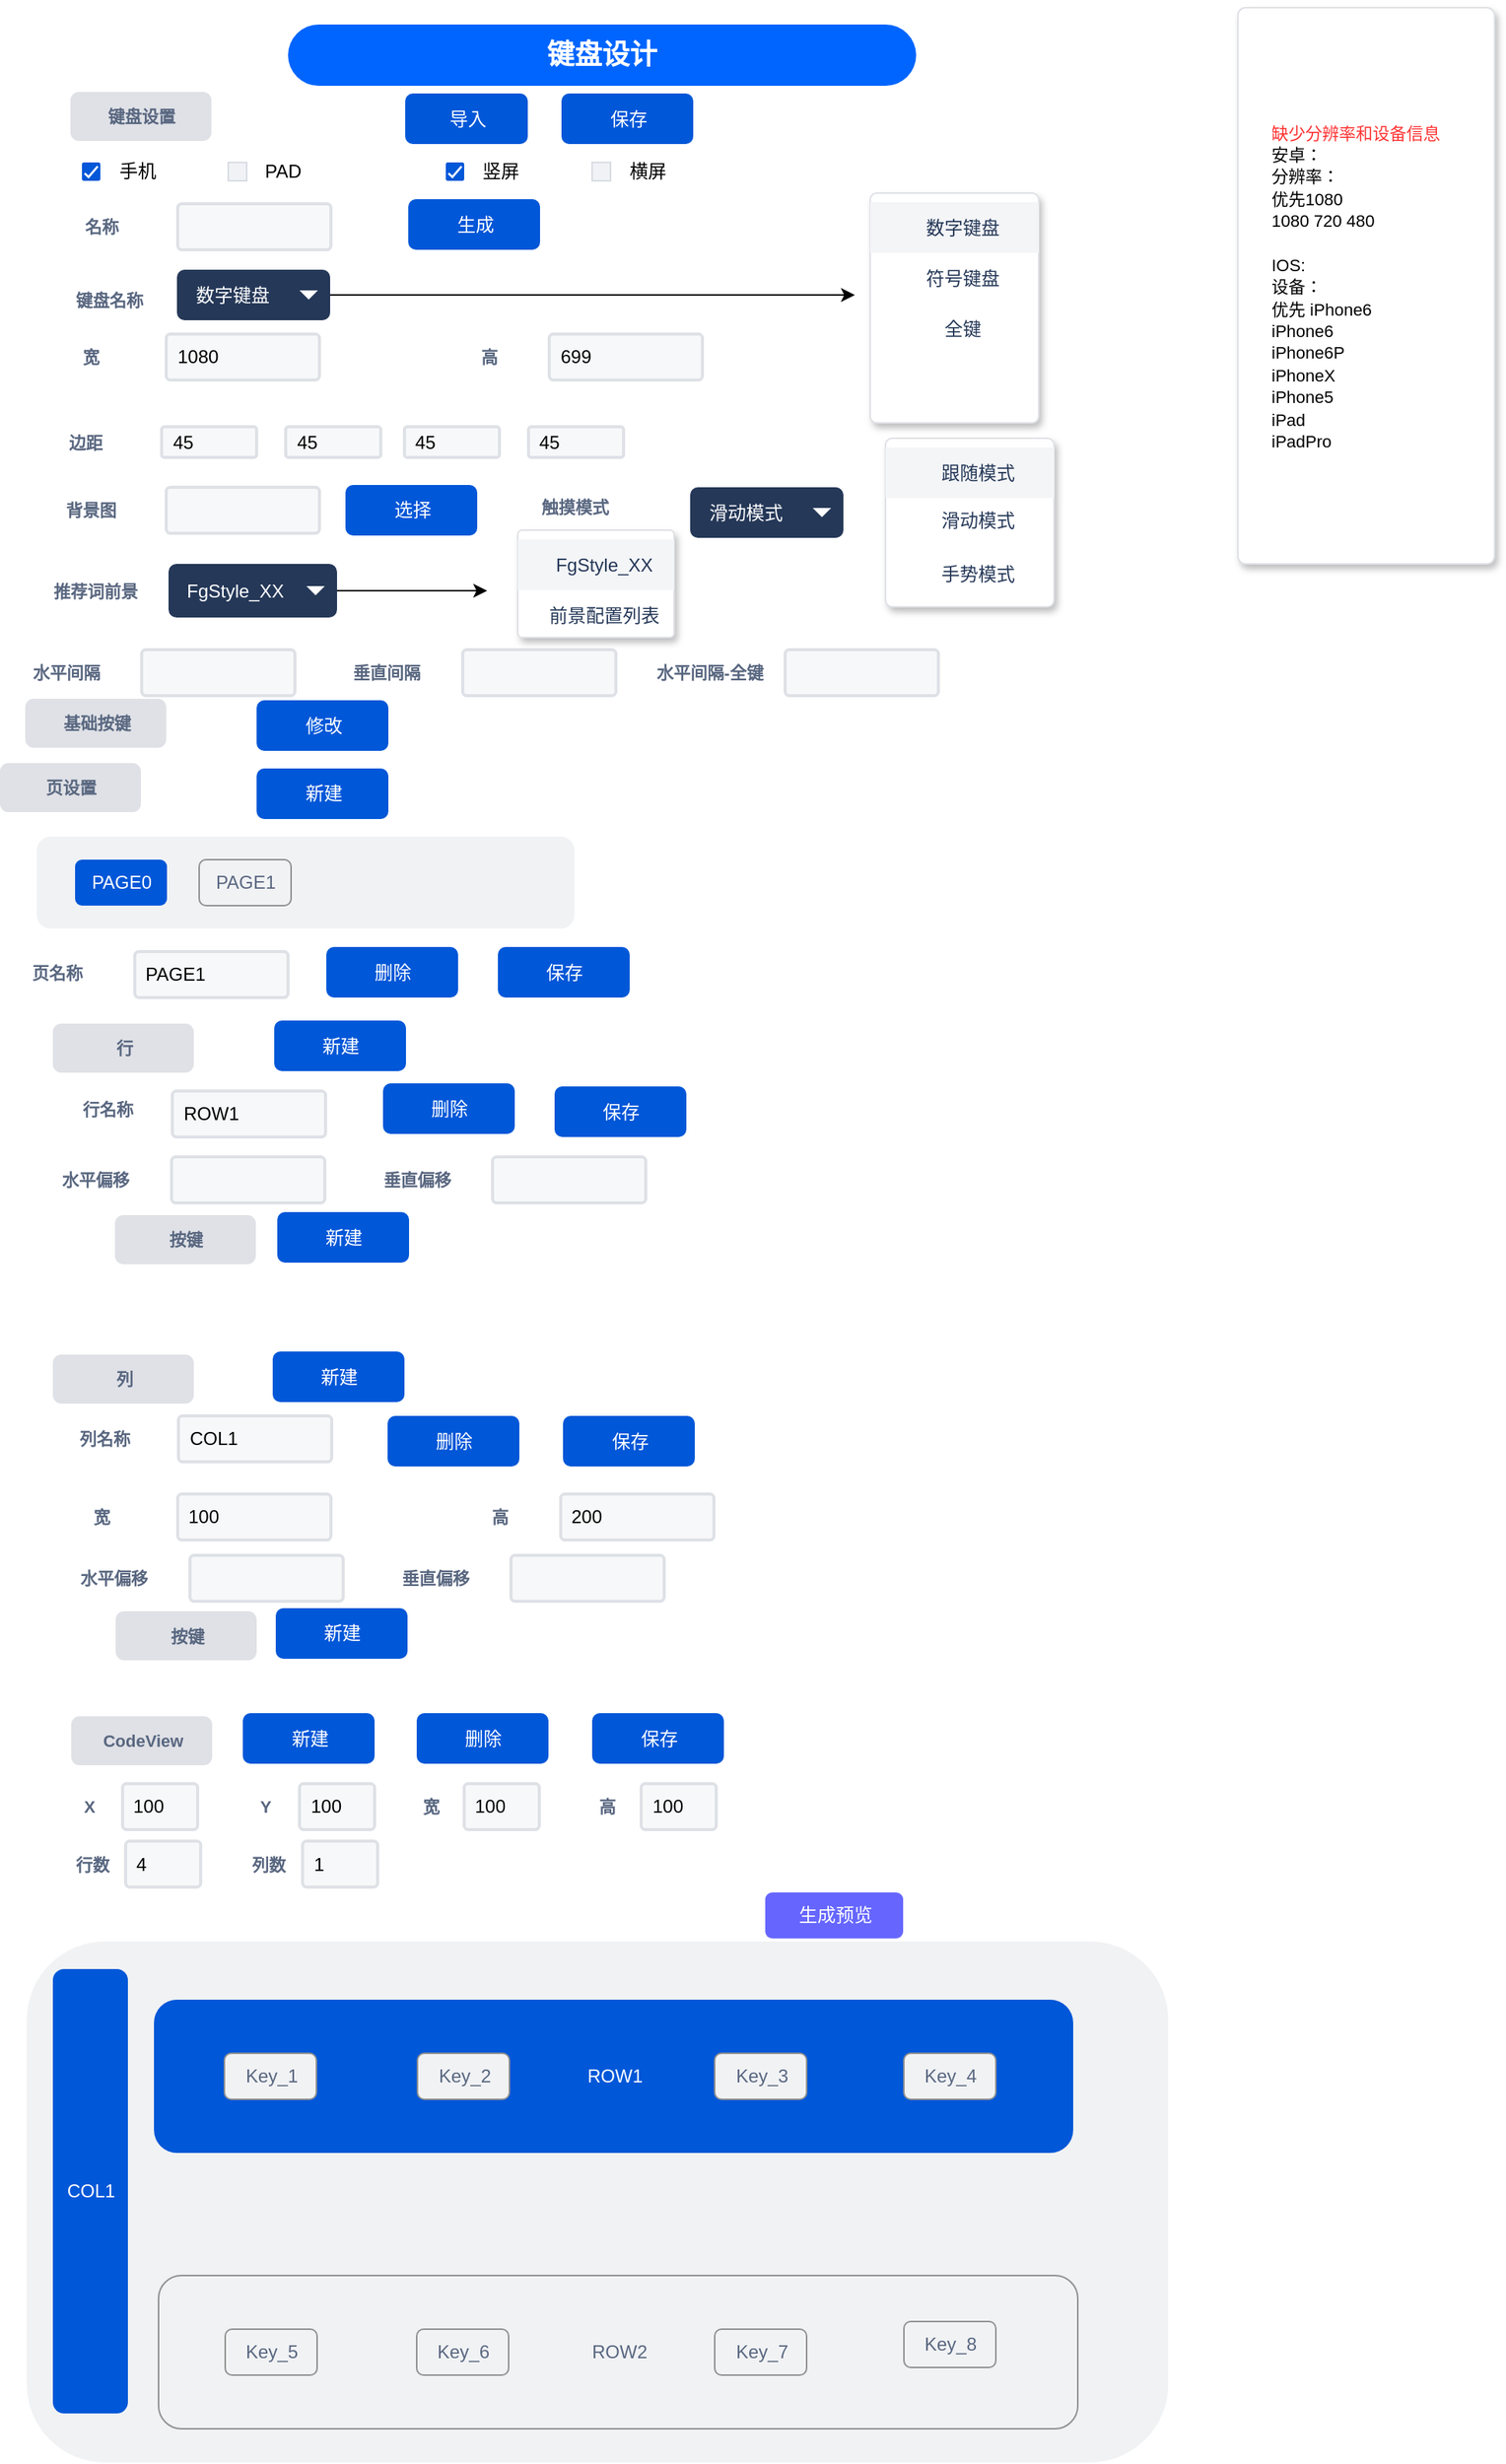 <mxfile version="12.4.3" type="github" pages="1">
  <diagram id="PkoRvBVkpl1wG78z6C93" name="第 1 页">
    <mxGraphModel dx="1038" dy="572" grid="1" gridSize="10" guides="1" tooltips="1" connect="1" arrows="1" fold="1" page="1" pageScale="1" pageWidth="2339" pageHeight="3300" math="0" shadow="0">
      <root>
        <mxCell id="0"/>
        <mxCell id="1" parent="0"/>
        <mxCell id="vN8L1wxS-TLqOdtid_vG-1" value="&lt;span style=&quot;color: rgb(89 , 103 , 128) ; font-size: 11px ; text-align: left&quot;&gt;键盘设置&lt;/span&gt;" style="dashed=0;html=1;rounded=1;fillColor=#DFE1E6;strokeColor=#DFE1E6;fontSize=12;align=center;fontStyle=1;strokeWidth=2;fontColor=#42526E" parent="1" vertex="1">
          <mxGeometry x="119" y="65" width="90" height="30" as="geometry"/>
        </mxCell>
        <mxCell id="vN8L1wxS-TLqOdtid_vG-15" value="手机" style="html=1;shadow=0;dashed=0;shape=mxgraph.atlassian.checkbox_2;fillColor=#0057D8;strokeColor=none;align=left;verticalAlign=middle;fontStyle=0;fontSize=12;labelPosition=right;verticalLabelPosition=middle;spacingLeft=10" parent="1" vertex="1">
          <mxGeometry x="125.5" y="110" width="12" height="12" as="geometry"/>
        </mxCell>
        <mxCell id="vN8L1wxS-TLqOdtid_vG-16" value="PAD" style="rounded=1;fillColor=#F0F2F5;strokeColor=#D8DCE3;align=left;verticalAlign=middle;fontStyle=0;fontSize=12;labelPosition=right;verticalLabelPosition=middle;spacingLeft=10;html=1;shadow=0;dashed=0;arcSize=0;" parent="1" vertex="1">
          <mxGeometry x="221" y="110" width="12" height="12" as="geometry"/>
        </mxCell>
        <mxCell id="vN8L1wxS-TLqOdtid_vG-19" value="宽" style="fillColor=none;strokeColor=none;html=1;fontSize=11;fontStyle=0;align=center;fontColor=#596780;fontStyle=1;fontSize=11" parent="1" vertex="1">
          <mxGeometry x="100.5" y="227" width="60" height="20" as="geometry"/>
        </mxCell>
        <mxCell id="vN8L1wxS-TLqOdtid_vG-20" value="1080" style="rounded=1;arcSize=9;fillColor=#F7F8F9;align=left;spacingLeft=5;strokeColor=#DEE1E6;html=1;strokeWidth=2;fontSize=12" parent="1" vertex="1">
          <mxGeometry x="180.5" y="222" width="100" height="30" as="geometry"/>
        </mxCell>
        <mxCell id="vN8L1wxS-TLqOdtid_vG-21" value="高" style="fillColor=none;strokeColor=none;html=1;fontSize=11;fontStyle=0;align=center;fontColor=#596780;fontStyle=1;fontSize=11" parent="1" vertex="1">
          <mxGeometry x="360.5" y="227" width="60" height="20" as="geometry"/>
        </mxCell>
        <mxCell id="vN8L1wxS-TLqOdtid_vG-22" value="699" style="rounded=1;arcSize=9;fillColor=#F7F8F9;align=left;spacingLeft=5;strokeColor=#DEE1E6;html=1;strokeWidth=2;fontSize=12" parent="1" vertex="1">
          <mxGeometry x="430.5" y="222" width="100" height="30" as="geometry"/>
        </mxCell>
        <mxCell id="vN8L1wxS-TLqOdtid_vG-23" value="边距" style="fillColor=none;strokeColor=none;html=1;fontSize=11;fontStyle=0;align=left;fontColor=#596780;fontStyle=1;fontSize=11" parent="1" vertex="1">
          <mxGeometry x="115" y="285" width="50" height="15" as="geometry"/>
        </mxCell>
        <mxCell id="vN8L1wxS-TLqOdtid_vG-24" value="45" style="rounded=1;arcSize=9;fillColor=#F7F8F9;align=left;spacingLeft=5;strokeColor=#DEE1E6;html=1;strokeWidth=2;fontSize=12" parent="1" vertex="1">
          <mxGeometry x="177.5" y="282.5" width="62" height="20" as="geometry"/>
        </mxCell>
        <mxCell id="vN8L1wxS-TLqOdtid_vG-25" value="45" style="rounded=1;arcSize=9;fillColor=#F7F8F9;align=left;spacingLeft=5;strokeColor=#DEE1E6;html=1;strokeWidth=2;fontSize=12" parent="1" vertex="1">
          <mxGeometry x="258.5" y="282.5" width="62" height="20" as="geometry"/>
        </mxCell>
        <mxCell id="vN8L1wxS-TLqOdtid_vG-26" value="45" style="rounded=1;arcSize=9;fillColor=#F7F8F9;align=left;spacingLeft=5;strokeColor=#DEE1E6;html=1;strokeWidth=2;fontSize=12" parent="1" vertex="1">
          <mxGeometry x="336" y="282.5" width="62" height="20" as="geometry"/>
        </mxCell>
        <mxCell id="vN8L1wxS-TLqOdtid_vG-27" value="45" style="rounded=1;arcSize=9;fillColor=#F7F8F9;align=left;spacingLeft=5;strokeColor=#DEE1E6;html=1;strokeWidth=2;fontSize=12" parent="1" vertex="1">
          <mxGeometry x="417" y="282.5" width="62" height="20" as="geometry"/>
        </mxCell>
        <mxCell id="vN8L1wxS-TLqOdtid_vG-28" value="背景图" style="fillColor=none;strokeColor=none;html=1;fontSize=11;fontStyle=0;align=center;fontColor=#596780;fontStyle=1;fontSize=11" parent="1" vertex="1">
          <mxGeometry x="100.5" y="327" width="60" height="20" as="geometry"/>
        </mxCell>
        <mxCell id="vN8L1wxS-TLqOdtid_vG-29" value="" style="rounded=1;arcSize=9;fillColor=#F7F8F9;align=left;spacingLeft=5;strokeColor=#DEE1E6;html=1;strokeWidth=2;fontSize=12" parent="1" vertex="1">
          <mxGeometry x="180.5" y="322" width="100" height="30" as="geometry"/>
        </mxCell>
        <mxCell id="vN8L1wxS-TLqOdtid_vG-30" value="水平间隔" style="fillColor=none;strokeColor=none;html=1;fontSize=11;fontStyle=0;align=center;fontColor=#596780;fontStyle=1;fontSize=11" parent="1" vertex="1">
          <mxGeometry x="84.5" y="433" width="60" height="20" as="geometry"/>
        </mxCell>
        <mxCell id="vN8L1wxS-TLqOdtid_vG-31" value="" style="rounded=1;arcSize=9;fillColor=#F7F8F9;align=left;spacingLeft=5;strokeColor=#DEE1E6;html=1;strokeWidth=2;fontSize=12" parent="1" vertex="1">
          <mxGeometry x="164.5" y="428" width="100" height="30" as="geometry"/>
        </mxCell>
        <mxCell id="vN8L1wxS-TLqOdtid_vG-32" value="垂直间隔" style="fillColor=none;strokeColor=none;html=1;fontSize=11;fontStyle=0;align=center;fontColor=#596780;fontStyle=1;fontSize=11" parent="1" vertex="1">
          <mxGeometry x="294" y="433" width="60" height="20" as="geometry"/>
        </mxCell>
        <mxCell id="vN8L1wxS-TLqOdtid_vG-33" value="" style="rounded=1;arcSize=9;fillColor=#F7F8F9;align=left;spacingLeft=5;strokeColor=#DEE1E6;html=1;strokeWidth=2;fontSize=12" parent="1" vertex="1">
          <mxGeometry x="374" y="428" width="100" height="30" as="geometry"/>
        </mxCell>
        <mxCell id="vN8L1wxS-TLqOdtid_vG-34" value="键盘名称" style="fillColor=none;strokeColor=none;html=1;fontSize=11;fontStyle=0;align=center;fontColor=#596780;fontStyle=1;fontSize=11" parent="1" vertex="1">
          <mxGeometry x="112.5" y="189.5" width="60" height="20" as="geometry"/>
        </mxCell>
        <mxCell id="tmjR7Qj9dmBTTIml7QTe-14" style="edgeStyle=orthogonalEdgeStyle;rounded=0;orthogonalLoop=1;jettySize=auto;html=1;" parent="1" source="vN8L1wxS-TLqOdtid_vG-44" edge="1">
          <mxGeometry relative="1" as="geometry">
            <mxPoint x="630" y="196.5" as="targetPoint"/>
          </mxGeometry>
        </mxCell>
        <mxCell id="vN8L1wxS-TLqOdtid_vG-44" value="数字键盘" style="rounded=1;fillColor=#253858;strokeColor=none;html=1;fontColor=#ffffff;align=left;fontSize=12;spacingLeft=10" parent="1" vertex="1">
          <mxGeometry x="187.5" y="180" width="100" height="33" as="geometry"/>
        </mxCell>
        <mxCell id="vN8L1wxS-TLqOdtid_vG-45" value="" style="shape=triangle;direction=south;fillColor=#ffffff;strokeColor=none;html=1" parent="vN8L1wxS-TLqOdtid_vG-44" vertex="1">
          <mxGeometry x="1" y="0.5" width="12" height="6" relative="1" as="geometry">
            <mxPoint x="-20" y="-3" as="offset"/>
          </mxGeometry>
        </mxCell>
        <mxCell id="vN8L1wxS-TLqOdtid_vG-46" value="" style="rounded=1;fillColor=#ffffff;strokeColor=#DFE1E5;shadow=1;html=1;arcSize=4;align=center;" parent="1" vertex="1">
          <mxGeometry x="640" y="130" width="110" height="150" as="geometry"/>
        </mxCell>
        <mxCell id="vN8L1wxS-TLqOdtid_vG-47" value="数字键盘" style="rounded=0;fillColor=#F4F5F7;strokeColor=none;shadow=0;html=1;align=center;fontSize=12;spacingLeft=10;fontColor=#253858;resizeWidth=1" parent="vN8L1wxS-TLqOdtid_vG-46" vertex="1">
          <mxGeometry width="110" height="33" relative="1" as="geometry">
            <mxPoint y="6" as="offset"/>
          </mxGeometry>
        </mxCell>
        <mxCell id="vN8L1wxS-TLqOdtid_vG-48" value="符号键盘" style="rounded=0;fillColor=none;strokeColor=none;shadow=0;html=1;align=center;fontSize=12;spacingLeft=10;fontColor=#253858;resizeWidth=1" parent="vN8L1wxS-TLqOdtid_vG-46" vertex="1">
          <mxGeometry width="110" height="33" relative="1" as="geometry">
            <mxPoint y="39" as="offset"/>
          </mxGeometry>
        </mxCell>
        <mxCell id="vN8L1wxS-TLqOdtid_vG-49" value="全键" style="rounded=0;fillColor=none;strokeColor=none;shadow=0;html=1;align=center;fontSize=12;spacingLeft=10;fontColor=#253858;resizeWidth=1" parent="vN8L1wxS-TLqOdtid_vG-46" vertex="1">
          <mxGeometry width="110" height="33" relative="1" as="geometry">
            <mxPoint y="72" as="offset"/>
          </mxGeometry>
        </mxCell>
        <mxCell id="vN8L1wxS-TLqOdtid_vG-53" value="" style="rounded=1;align=center;fillColor=#F1F2F4;strokeColor=none;html=1;fontColor=#596780;fontSize=12" parent="1" vertex="1">
          <mxGeometry x="96" y="550" width="351" height="60" as="geometry"/>
        </mxCell>
        <mxCell id="vN8L1wxS-TLqOdtid_vG-54" value="新建" style="rounded=1;fillColor=#0057D8;align=center;strokeColor=none;html=1;fontColor=#ffffff;fontSize=12" parent="1" vertex="1">
          <mxGeometry x="239.5" y="505.5" width="86" height="33" as="geometry"/>
        </mxCell>
        <mxCell id="vN8L1wxS-TLqOdtid_vG-57" value="PAGE1" style="rounded=1;arcSize=9;fillColor=#F7F8F9;align=left;spacingLeft=5;strokeColor=#DEE1E6;html=1;strokeWidth=2;fontSize=12" parent="1" vertex="1">
          <mxGeometry x="160" y="625" width="100" height="30" as="geometry"/>
        </mxCell>
        <mxCell id="vN8L1wxS-TLqOdtid_vG-60" value="PAGE0" style="rounded=1;fillColor=#0057D8;strokeColor=none;html=1;fontColor=#ffffff;align=center;verticalAlign=middle;fontStyle=0;fontSize=12" parent="1" vertex="1">
          <mxGeometry x="121" y="565" width="60" height="30" as="geometry"/>
        </mxCell>
        <mxCell id="vN8L1wxS-TLqOdtid_vG-61" value="PAGE1" style="rounded=1;align=center;fillColor=#F1F2F4;strokeColor=#919191;html=1;fontColor=#596780;fontSize=12" parent="1" vertex="1">
          <mxGeometry x="202" y="565" width="60" height="30" as="geometry"/>
        </mxCell>
        <mxCell id="vN8L1wxS-TLqOdtid_vG-62" value="" style="rounded=1;align=center;fillColor=#F1F2F4;strokeColor=none;html=1;fontColor=#596780;fontSize=12" parent="1" vertex="1">
          <mxGeometry x="89.5" y="1271" width="745" height="340" as="geometry"/>
        </mxCell>
        <mxCell id="vN8L1wxS-TLqOdtid_vG-63" value="ROW1" style="rounded=1;fillColor=#0057D8;strokeColor=none;html=1;fontColor=#ffffff;align=center;verticalAlign=middle;fontStyle=0;fontSize=12" parent="1" vertex="1">
          <mxGeometry x="172.5" y="1309" width="600" height="100" as="geometry"/>
        </mxCell>
        <mxCell id="vN8L1wxS-TLqOdtid_vG-64" value="ROW2" style="rounded=1;align=center;fillColor=#F1F2F4;strokeColor=#919191;html=1;fontColor=#596780;fontSize=12" parent="1" vertex="1">
          <mxGeometry x="175.5" y="1489" width="600" height="100" as="geometry"/>
        </mxCell>
        <mxCell id="vN8L1wxS-TLqOdtid_vG-72" value="COL1" style="rounded=1;fillColor=#0057D8;strokeColor=none;html=1;fontColor=#ffffff;align=center;verticalAlign=middle;fontStyle=0;fontSize=12" parent="1" vertex="1">
          <mxGeometry x="106.5" y="1289" width="49" height="290" as="geometry"/>
        </mxCell>
        <mxCell id="vN8L1wxS-TLqOdtid_vG-73" value="ROW1" style="rounded=1;arcSize=9;fillColor=#F7F8F9;align=left;spacingLeft=5;strokeColor=#DEE1E6;html=1;strokeWidth=2;fontSize=12" parent="1" vertex="1">
          <mxGeometry x="184.5" y="716" width="100" height="30" as="geometry"/>
        </mxCell>
        <mxCell id="vN8L1wxS-TLqOdtid_vG-74" value="水平偏移" style="fillColor=none;strokeColor=none;html=1;fontSize=11;fontStyle=0;align=center;fontColor=#596780;fontStyle=1;fontSize=11" parent="1" vertex="1">
          <mxGeometry x="104" y="764" width="60" height="20" as="geometry"/>
        </mxCell>
        <mxCell id="vN8L1wxS-TLqOdtid_vG-75" value="" style="rounded=1;arcSize=9;fillColor=#F7F8F9;align=left;spacingLeft=5;strokeColor=#DEE1E6;html=1;strokeWidth=2;fontSize=12" parent="1" vertex="1">
          <mxGeometry x="184" y="759" width="100" height="30" as="geometry"/>
        </mxCell>
        <mxCell id="vN8L1wxS-TLqOdtid_vG-76" value="垂直偏移" style="fillColor=none;strokeColor=none;html=1;fontSize=11;fontStyle=0;align=center;fontColor=#596780;fontStyle=1;fontSize=11" parent="1" vertex="1">
          <mxGeometry x="313.5" y="764" width="60" height="20" as="geometry"/>
        </mxCell>
        <mxCell id="vN8L1wxS-TLqOdtid_vG-77" value="" style="rounded=1;arcSize=9;fillColor=#F7F8F9;align=left;spacingLeft=5;strokeColor=#DEE1E6;html=1;strokeWidth=2;fontSize=12" parent="1" vertex="1">
          <mxGeometry x="393.5" y="759" width="100" height="30" as="geometry"/>
        </mxCell>
        <mxCell id="vN8L1wxS-TLqOdtid_vG-79" value="新建" style="rounded=1;fillColor=#0057D8;align=center;strokeColor=none;html=1;fontColor=#ffffff;fontSize=12" parent="1" vertex="1">
          <mxGeometry x="253" y="795" width="86" height="33" as="geometry"/>
        </mxCell>
        <mxCell id="vN8L1wxS-TLqOdtid_vG-90" value="Key_5" style="rounded=1;align=center;fillColor=#F1F2F4;strokeColor=#919191;html=1;fontColor=#596780;fontSize=12" parent="1" vertex="1">
          <mxGeometry x="219" y="1524" width="60" height="30" as="geometry"/>
        </mxCell>
        <mxCell id="vN8L1wxS-TLqOdtid_vG-91" value="Key_6" style="rounded=1;align=center;fillColor=#F1F2F4;strokeColor=#919191;html=1;fontColor=#596780;fontSize=12" parent="1" vertex="1">
          <mxGeometry x="344" y="1524" width="60" height="30" as="geometry"/>
        </mxCell>
        <mxCell id="vN8L1wxS-TLqOdtid_vG-92" value="Key_7" style="rounded=1;align=center;fillColor=#F1F2F4;strokeColor=#919191;html=1;fontColor=#596780;fontSize=12" parent="1" vertex="1">
          <mxGeometry x="538.5" y="1524" width="60" height="30" as="geometry"/>
        </mxCell>
        <mxCell id="vN8L1wxS-TLqOdtid_vG-93" value="Key_8" style="rounded=1;align=center;fillColor=#F1F2F4;strokeColor=#919191;html=1;fontColor=#596780;fontSize=12" parent="1" vertex="1">
          <mxGeometry x="662" y="1519" width="60" height="30" as="geometry"/>
        </mxCell>
        <mxCell id="vN8L1wxS-TLqOdtid_vG-95" value="Key_1" style="rounded=1;align=center;fillColor=#F1F2F4;strokeColor=#919191;html=1;fontColor=#596780;fontSize=12" parent="1" vertex="1">
          <mxGeometry x="218.5" y="1344" width="60" height="30" as="geometry"/>
        </mxCell>
        <mxCell id="vN8L1wxS-TLqOdtid_vG-96" value="Key_2" style="rounded=1;align=center;fillColor=#F1F2F4;strokeColor=#919191;html=1;fontColor=#596780;fontSize=12" parent="1" vertex="1">
          <mxGeometry x="344.5" y="1344" width="60" height="30" as="geometry"/>
        </mxCell>
        <mxCell id="vN8L1wxS-TLqOdtid_vG-97" value="Key_3" style="rounded=1;align=center;fillColor=#F1F2F4;strokeColor=#919191;html=1;fontColor=#596780;fontSize=12" parent="1" vertex="1">
          <mxGeometry x="538.5" y="1344" width="60" height="30" as="geometry"/>
        </mxCell>
        <mxCell id="vN8L1wxS-TLqOdtid_vG-98" value="Key_4" style="rounded=1;align=center;fillColor=#F1F2F4;strokeColor=#919191;html=1;fontColor=#596780;fontSize=12" parent="1" vertex="1">
          <mxGeometry x="662" y="1344" width="60" height="30" as="geometry"/>
        </mxCell>
        <mxCell id="vN8L1wxS-TLqOdtid_vG-99" value="保存" style="rounded=1;fillColor=#0057D8;align=center;strokeColor=none;html=1;fontColor=#ffffff;fontSize=12" parent="1" vertex="1">
          <mxGeometry x="434" y="713" width="86" height="33" as="geometry"/>
        </mxCell>
        <mxCell id="vN8L1wxS-TLqOdtid_vG-132" value="新建" style="rounded=1;fillColor=#0057D8;align=center;strokeColor=none;html=1;fontColor=#ffffff;fontSize=12" parent="1" vertex="1">
          <mxGeometry x="250" y="886" width="86" height="33" as="geometry"/>
        </mxCell>
        <mxCell id="vN8L1wxS-TLqOdtid_vG-133" value="COL1" style="rounded=1;arcSize=9;fillColor=#F7F8F9;align=left;spacingLeft=5;strokeColor=#DEE1E6;html=1;strokeWidth=2;fontSize=12" parent="1" vertex="1">
          <mxGeometry x="188.5" y="928" width="100" height="30" as="geometry"/>
        </mxCell>
        <mxCell id="vN8L1wxS-TLqOdtid_vG-134" value="水平偏移" style="fillColor=none;strokeColor=none;html=1;fontSize=11;fontStyle=0;align=center;fontColor=#596780;fontStyle=1;fontSize=11" parent="1" vertex="1">
          <mxGeometry x="116" y="1024" width="60" height="20" as="geometry"/>
        </mxCell>
        <mxCell id="vN8L1wxS-TLqOdtid_vG-135" value="" style="rounded=1;arcSize=9;fillColor=#F7F8F9;align=left;spacingLeft=5;strokeColor=#DEE1E6;html=1;strokeWidth=2;fontSize=12" parent="1" vertex="1">
          <mxGeometry x="196" y="1019" width="100" height="30" as="geometry"/>
        </mxCell>
        <mxCell id="vN8L1wxS-TLqOdtid_vG-136" value="垂直偏移" style="fillColor=none;strokeColor=none;html=1;fontSize=11;fontStyle=0;align=center;fontColor=#596780;fontStyle=1;fontSize=11" parent="1" vertex="1">
          <mxGeometry x="325.5" y="1024" width="60" height="20" as="geometry"/>
        </mxCell>
        <mxCell id="vN8L1wxS-TLqOdtid_vG-137" value="" style="rounded=1;arcSize=9;fillColor=#F7F8F9;align=left;spacingLeft=5;strokeColor=#DEE1E6;html=1;strokeWidth=2;fontSize=12" parent="1" vertex="1">
          <mxGeometry x="405.5" y="1019" width="100" height="30" as="geometry"/>
        </mxCell>
        <mxCell id="vN8L1wxS-TLqOdtid_vG-141" value="保存" style="rounded=1;fillColor=#0057D8;align=center;strokeColor=none;html=1;fontColor=#ffffff;fontSize=12" parent="1" vertex="1">
          <mxGeometry x="439.5" y="928" width="86" height="33" as="geometry"/>
        </mxCell>
        <mxCell id="vN8L1wxS-TLqOdtid_vG-246" value="生成预览" style="rounded=1;fillColor=#6666FF;align=center;strokeColor=none;html=1;fontColor=#ffffff;fontSize=12" parent="1" vertex="1">
          <mxGeometry x="571.5" y="1239" width="90" height="30" as="geometry"/>
        </mxCell>
        <mxCell id="vN8L1wxS-TLqOdtid_vG-257" value="宽" style="fillColor=none;strokeColor=none;html=1;fontSize=11;fontStyle=0;align=center;fontColor=#596780;fontStyle=1;fontSize=11" parent="1" vertex="1">
          <mxGeometry x="108" y="984" width="60" height="20" as="geometry"/>
        </mxCell>
        <mxCell id="vN8L1wxS-TLqOdtid_vG-258" value="100" style="rounded=1;arcSize=9;fillColor=#F7F8F9;align=left;spacingLeft=5;strokeColor=#DEE1E6;html=1;strokeWidth=2;fontSize=12" parent="1" vertex="1">
          <mxGeometry x="188" y="979" width="100" height="30" as="geometry"/>
        </mxCell>
        <mxCell id="vN8L1wxS-TLqOdtid_vG-259" value="高" style="fillColor=none;strokeColor=none;html=1;fontSize=11;fontStyle=0;align=center;fontColor=#596780;fontStyle=1;fontSize=11" parent="1" vertex="1">
          <mxGeometry x="368" y="984" width="60" height="20" as="geometry"/>
        </mxCell>
        <mxCell id="vN8L1wxS-TLqOdtid_vG-260" value="200" style="rounded=1;arcSize=9;fillColor=#F7F8F9;align=left;spacingLeft=5;strokeColor=#DEE1E6;html=1;strokeWidth=2;fontSize=12" parent="1" vertex="1">
          <mxGeometry x="438" y="979" width="100" height="30" as="geometry"/>
        </mxCell>
        <mxCell id="vN8L1wxS-TLqOdtid_vG-262" value="X" style="fillColor=none;strokeColor=none;html=1;fontSize=11;fontStyle=0;align=center;fontColor=#596780;fontStyle=1;fontSize=11" parent="1" vertex="1">
          <mxGeometry x="99.5" y="1173" width="60" height="20" as="geometry"/>
        </mxCell>
        <mxCell id="vN8L1wxS-TLqOdtid_vG-263" value="100" style="rounded=1;arcSize=9;fillColor=#F7F8F9;align=left;spacingLeft=5;strokeColor=#DEE1E6;html=1;strokeWidth=2;fontSize=12" parent="1" vertex="1">
          <mxGeometry x="152" y="1168" width="49" height="30" as="geometry"/>
        </mxCell>
        <mxCell id="vN8L1wxS-TLqOdtid_vG-267" value="Y" style="fillColor=none;strokeColor=none;html=1;fontSize=11;fontStyle=0;align=center;fontColor=#596780;fontStyle=1;fontSize=11" parent="1" vertex="1">
          <mxGeometry x="215" y="1173" width="60" height="20" as="geometry"/>
        </mxCell>
        <mxCell id="vN8L1wxS-TLqOdtid_vG-268" value="100" style="rounded=1;arcSize=9;fillColor=#F7F8F9;align=left;spacingLeft=5;strokeColor=#DEE1E6;html=1;strokeWidth=2;fontSize=12" parent="1" vertex="1">
          <mxGeometry x="267.5" y="1168" width="49" height="30" as="geometry"/>
        </mxCell>
        <mxCell id="vN8L1wxS-TLqOdtid_vG-269" value="宽" style="fillColor=none;strokeColor=none;html=1;fontSize=11;fontStyle=0;align=center;fontColor=#596780;fontStyle=1;fontSize=11" parent="1" vertex="1">
          <mxGeometry x="322.5" y="1173" width="60" height="20" as="geometry"/>
        </mxCell>
        <mxCell id="vN8L1wxS-TLqOdtid_vG-270" value="100" style="rounded=1;arcSize=9;fillColor=#F7F8F9;align=left;spacingLeft=5;strokeColor=#DEE1E6;html=1;strokeWidth=2;fontSize=12" parent="1" vertex="1">
          <mxGeometry x="375" y="1168" width="49" height="30" as="geometry"/>
        </mxCell>
        <mxCell id="vN8L1wxS-TLqOdtid_vG-271" value="高" style="fillColor=none;strokeColor=none;html=1;fontSize=11;fontStyle=0;align=center;fontColor=#596780;fontStyle=1;fontSize=11" parent="1" vertex="1">
          <mxGeometry x="438" y="1173" width="60" height="20" as="geometry"/>
        </mxCell>
        <mxCell id="vN8L1wxS-TLqOdtid_vG-272" value="100" style="rounded=1;arcSize=9;fillColor=#F7F8F9;align=left;spacingLeft=5;strokeColor=#DEE1E6;html=1;strokeWidth=2;fontSize=12" parent="1" vertex="1">
          <mxGeometry x="490.5" y="1168" width="49" height="30" as="geometry"/>
        </mxCell>
        <mxCell id="vN8L1wxS-TLqOdtid_vG-277" value="行数" style="fillColor=none;strokeColor=none;html=1;fontSize=11;fontStyle=0;align=center;fontColor=#596780;fontStyle=1;fontSize=11" parent="1" vertex="1">
          <mxGeometry x="101.5" y="1210.5" width="60" height="20" as="geometry"/>
        </mxCell>
        <mxCell id="vN8L1wxS-TLqOdtid_vG-278" value="4" style="rounded=1;arcSize=9;fillColor=#F7F8F9;align=left;spacingLeft=5;strokeColor=#DEE1E6;html=1;strokeWidth=2;fontSize=12" parent="1" vertex="1">
          <mxGeometry x="154" y="1205.5" width="49" height="30" as="geometry"/>
        </mxCell>
        <mxCell id="vN8L1wxS-TLqOdtid_vG-279" value="列数" style="fillColor=none;strokeColor=none;html=1;fontSize=11;fontStyle=0;align=center;fontColor=#596780;fontStyle=1;fontSize=11" parent="1" vertex="1">
          <mxGeometry x="217" y="1210.5" width="60" height="20" as="geometry"/>
        </mxCell>
        <mxCell id="vN8L1wxS-TLqOdtid_vG-280" value="1" style="rounded=1;arcSize=9;fillColor=#F7F8F9;align=left;spacingLeft=5;strokeColor=#DEE1E6;html=1;strokeWidth=2;fontSize=12" parent="1" vertex="1">
          <mxGeometry x="269.5" y="1205.5" width="49" height="30" as="geometry"/>
        </mxCell>
        <mxCell id="vN8L1wxS-TLqOdtid_vG-281" value="新建" style="rounded=1;fillColor=#0057D8;align=center;strokeColor=none;html=1;fontColor=#ffffff;fontSize=12" parent="1" vertex="1">
          <mxGeometry x="230.5" y="1122" width="86" height="33" as="geometry"/>
        </mxCell>
        <mxCell id="tmjR7Qj9dmBTTIml7QTe-1" value="键盘设计" style="rounded=1;fillColor=#0065FF;strokeColor=none;html=1;fontColor=#ffffff;align=center;verticalAlign=middle;whiteSpace=wrap;fontSize=18;fontStyle=1;arcSize=50" parent="1" vertex="1">
          <mxGeometry x="260" y="20" width="410" height="40" as="geometry"/>
        </mxCell>
        <mxCell id="tmjR7Qj9dmBTTIml7QTe-2" value="名称" style="fillColor=none;strokeColor=none;html=1;fontSize=11;fontStyle=0;align=center;fontColor=#596780;fontStyle=1;fontSize=11" parent="1" vertex="1">
          <mxGeometry x="108" y="142" width="60" height="20" as="geometry"/>
        </mxCell>
        <mxCell id="tmjR7Qj9dmBTTIml7QTe-3" value="" style="rounded=1;arcSize=9;fillColor=#F7F8F9;align=left;spacingLeft=5;strokeColor=#DEE1E6;html=1;strokeWidth=2;fontSize=12" parent="1" vertex="1">
          <mxGeometry x="188" y="137" width="100" height="30" as="geometry"/>
        </mxCell>
        <mxCell id="tmjR7Qj9dmBTTIml7QTe-4" value="生成" style="rounded=1;fillColor=#0057D8;align=center;strokeColor=none;html=1;fontColor=#ffffff;fontSize=12" parent="1" vertex="1">
          <mxGeometry x="338.5" y="134" width="86" height="33" as="geometry"/>
        </mxCell>
        <mxCell id="tmjR7Qj9dmBTTIml7QTe-5" value="保存" style="rounded=1;fillColor=#0057D8;align=center;strokeColor=none;html=1;fontColor=#ffffff;fontSize=12" parent="1" vertex="1">
          <mxGeometry x="438.5" y="65" width="86" height="33" as="geometry"/>
        </mxCell>
        <mxCell id="tmjR7Qj9dmBTTIml7QTe-6" value="选择" style="rounded=1;fillColor=#0057D8;align=center;strokeColor=none;html=1;fontColor=#ffffff;fontSize=12" parent="1" vertex="1">
          <mxGeometry x="297.5" y="320.5" width="86" height="33" as="geometry"/>
        </mxCell>
        <mxCell id="tmjR7Qj9dmBTTIml7QTe-7" value="触摸模式" style="fillColor=none;strokeColor=none;html=1;fontSize=11;fontStyle=0;align=center;fontColor=#596780;fontStyle=1;fontSize=11" parent="1" vertex="1">
          <mxGeometry x="417" y="324.5" width="60" height="20" as="geometry"/>
        </mxCell>
        <mxCell id="tmjR7Qj9dmBTTIml7QTe-8" value="滑动模式" style="rounded=1;fillColor=#253858;strokeColor=none;html=1;fontColor=#ffffff;align=left;fontSize=12;spacingLeft=10" parent="1" vertex="1">
          <mxGeometry x="522.5" y="322" width="100" height="33" as="geometry"/>
        </mxCell>
        <mxCell id="tmjR7Qj9dmBTTIml7QTe-9" value="" style="shape=triangle;direction=south;fillColor=#ffffff;strokeColor=none;html=1" parent="tmjR7Qj9dmBTTIml7QTe-8" vertex="1">
          <mxGeometry x="1" y="0.5" width="12" height="6" relative="1" as="geometry">
            <mxPoint x="-20" y="-3" as="offset"/>
          </mxGeometry>
        </mxCell>
        <mxCell id="tmjR7Qj9dmBTTIml7QTe-10" value="" style="rounded=1;fillColor=#ffffff;strokeColor=#DFE1E5;shadow=1;html=1;arcSize=4;align=center;" parent="1" vertex="1">
          <mxGeometry x="650" y="290" width="110" height="110" as="geometry"/>
        </mxCell>
        <mxCell id="tmjR7Qj9dmBTTIml7QTe-11" value="跟随模式" style="rounded=0;fillColor=#F4F5F7;strokeColor=none;shadow=0;html=1;align=center;fontSize=12;spacingLeft=10;fontColor=#253858;resizeWidth=1" parent="tmjR7Qj9dmBTTIml7QTe-10" vertex="1">
          <mxGeometry width="110" height="33" relative="1" as="geometry">
            <mxPoint y="6" as="offset"/>
          </mxGeometry>
        </mxCell>
        <mxCell id="tmjR7Qj9dmBTTIml7QTe-12" value="滑动模式" style="rounded=0;fillColor=none;strokeColor=none;shadow=0;html=1;align=center;fontSize=12;spacingLeft=10;fontColor=#253858;resizeWidth=1" parent="tmjR7Qj9dmBTTIml7QTe-10" vertex="1">
          <mxGeometry width="110" height="30" relative="1" as="geometry">
            <mxPoint y="39" as="offset"/>
          </mxGeometry>
        </mxCell>
        <mxCell id="tmjR7Qj9dmBTTIml7QTe-13" value="手势模式" style="rounded=0;fillColor=none;strokeColor=none;shadow=0;html=1;align=center;fontSize=12;spacingLeft=10;fontColor=#253858;resizeWidth=1" parent="tmjR7Qj9dmBTTIml7QTe-10" vertex="1">
          <mxGeometry width="110" height="33" relative="1" as="geometry">
            <mxPoint y="72" as="offset"/>
          </mxGeometry>
        </mxCell>
        <mxCell id="tmjR7Qj9dmBTTIml7QTe-15" value="行名称" style="fillColor=none;strokeColor=none;html=1;fontSize=11;fontStyle=0;align=center;fontColor=#596780;fontStyle=1;fontSize=11" parent="1" vertex="1">
          <mxGeometry x="111.5" y="717.5" width="60" height="20" as="geometry"/>
        </mxCell>
        <mxCell id="tmjR7Qj9dmBTTIml7QTe-16" value="删除" style="rounded=1;fillColor=#0057D8;align=center;strokeColor=none;html=1;fontColor=#ffffff;fontSize=12" parent="1" vertex="1">
          <mxGeometry x="322" y="711" width="86" height="33" as="geometry"/>
        </mxCell>
        <mxCell id="tmjR7Qj9dmBTTIml7QTe-20" value="列名称" style="fillColor=none;strokeColor=none;html=1;fontSize=11;fontStyle=0;align=center;fontColor=#596780;fontStyle=1;fontSize=11" parent="1" vertex="1">
          <mxGeometry x="109.5" y="933" width="60" height="20" as="geometry"/>
        </mxCell>
        <mxCell id="tmjR7Qj9dmBTTIml7QTe-21" value="删除" style="rounded=1;fillColor=#0057D8;align=center;strokeColor=none;html=1;fontColor=#ffffff;fontSize=12" parent="1" vertex="1">
          <mxGeometry x="325" y="928" width="86" height="33" as="geometry"/>
        </mxCell>
        <mxCell id="tmjR7Qj9dmBTTIml7QTe-23" value="新建" style="rounded=1;fillColor=#0057D8;align=center;strokeColor=none;html=1;fontColor=#ffffff;fontSize=12" parent="1" vertex="1">
          <mxGeometry x="252" y="1053.5" width="86" height="33" as="geometry"/>
        </mxCell>
        <mxCell id="tmjR7Qj9dmBTTIml7QTe-28" value="保存" style="rounded=1;fillColor=#0057D8;align=center;strokeColor=none;html=1;fontColor=#ffffff;fontSize=12" parent="1" vertex="1">
          <mxGeometry x="458.5" y="1122" width="86" height="33" as="geometry"/>
        </mxCell>
        <mxCell id="tmjR7Qj9dmBTTIml7QTe-29" value="删除" style="rounded=1;fillColor=#0057D8;align=center;strokeColor=none;html=1;fontColor=#ffffff;fontSize=12" parent="1" vertex="1">
          <mxGeometry x="344" y="1122" width="86" height="33" as="geometry"/>
        </mxCell>
        <mxCell id="tmjR7Qj9dmBTTIml7QTe-36" value="新建" style="rounded=1;fillColor=#0057D8;align=center;strokeColor=none;html=1;fontColor=#ffffff;fontSize=12" parent="1" vertex="1">
          <mxGeometry x="251" y="670" width="86" height="33" as="geometry"/>
        </mxCell>
        <mxCell id="tmjR7Qj9dmBTTIml7QTe-38" value="&lt;span style=&quot;color: rgb(89 , 103 , 128) ; font-size: 11px ; text-align: left&quot;&gt;行&lt;/span&gt;" style="dashed=0;html=1;rounded=1;fillColor=#DFE1E6;strokeColor=#DFE1E6;fontSize=12;align=center;fontStyle=1;strokeWidth=2;fontColor=#42526E" parent="1" vertex="1">
          <mxGeometry x="107.5" y="673" width="90" height="30" as="geometry"/>
        </mxCell>
        <mxCell id="tmjR7Qj9dmBTTIml7QTe-39" value="&lt;span style=&quot;color: rgb(89 , 103 , 128) ; font-size: 11px ; text-align: left&quot;&gt;列&lt;/span&gt;" style="dashed=0;html=1;rounded=1;fillColor=#DFE1E6;strokeColor=#DFE1E6;fontSize=12;align=center;fontStyle=1;strokeWidth=2;fontColor=#42526E" parent="1" vertex="1">
          <mxGeometry x="107.5" y="889" width="90" height="30" as="geometry"/>
        </mxCell>
        <mxCell id="tmjR7Qj9dmBTTIml7QTe-40" value="&lt;span style=&quot;color: rgb(89 , 103 , 128) ; font-size: 11px ; text-align: left&quot;&gt;按键&lt;/span&gt;" style="dashed=0;html=1;rounded=1;fillColor=#DFE1E6;strokeColor=#DFE1E6;fontSize=12;align=center;fontStyle=1;strokeWidth=2;fontColor=#42526E" parent="1" vertex="1">
          <mxGeometry x="148" y="798" width="90" height="30" as="geometry"/>
        </mxCell>
        <mxCell id="tmjR7Qj9dmBTTIml7QTe-41" value="&lt;span style=&quot;color: rgb(89 , 103 , 128) ; font-size: 11px ; text-align: left&quot;&gt;按键&lt;/span&gt;" style="dashed=0;html=1;rounded=1;fillColor=#DFE1E6;strokeColor=#DFE1E6;fontSize=12;align=center;fontStyle=1;strokeWidth=2;fontColor=#42526E" parent="1" vertex="1">
          <mxGeometry x="148.5" y="1056.5" width="90" height="30" as="geometry"/>
        </mxCell>
        <mxCell id="tmjR7Qj9dmBTTIml7QTe-42" value="&lt;span style=&quot;color: rgb(89 , 103 , 128) ; font-size: 11px&quot;&gt;CodeView&lt;/span&gt;" style="dashed=0;html=1;rounded=1;fillColor=#DFE1E6;strokeColor=#DFE1E6;fontSize=12;align=center;fontStyle=1;strokeWidth=2;fontColor=#42526E" parent="1" vertex="1">
          <mxGeometry x="119.5" y="1125" width="90" height="30" as="geometry"/>
        </mxCell>
        <mxCell id="tmjR7Qj9dmBTTIml7QTe-44" value="导入" style="rounded=1;fillColor=#0057D8;align=center;strokeColor=none;html=1;fontColor=#ffffff;fontSize=12" parent="1" vertex="1">
          <mxGeometry x="336.5" y="65" width="80" height="33" as="geometry"/>
        </mxCell>
        <mxCell id="tmjR7Qj9dmBTTIml7QTe-45" value="&lt;span style=&quot;color: rgb(89 , 103 , 128) ; font-size: 11px ; text-align: left&quot;&gt;基础按键&lt;/span&gt;" style="dashed=0;html=1;rounded=1;fillColor=#DFE1E6;strokeColor=#DFE1E6;fontSize=12;align=center;fontStyle=1;strokeWidth=2;fontColor=#42526E" parent="1" vertex="1">
          <mxGeometry x="89.5" y="461" width="90" height="30" as="geometry"/>
        </mxCell>
        <mxCell id="tmjR7Qj9dmBTTIml7QTe-46" value="修改" style="rounded=1;fillColor=#0057D8;align=center;strokeColor=none;html=1;fontColor=#ffffff;fontSize=12" parent="1" vertex="1">
          <mxGeometry x="239.5" y="461" width="86" height="33" as="geometry"/>
        </mxCell>
        <mxCell id="tmjR7Qj9dmBTTIml7QTe-51" value="竖屏" style="html=1;shadow=0;dashed=0;shape=mxgraph.atlassian.checkbox_2;fillColor=#0057D8;strokeColor=none;align=left;verticalAlign=middle;fontStyle=0;fontSize=12;labelPosition=right;verticalLabelPosition=middle;spacingLeft=10" parent="1" vertex="1">
          <mxGeometry x="363" y="110" width="12" height="12" as="geometry"/>
        </mxCell>
        <mxCell id="tmjR7Qj9dmBTTIml7QTe-52" value="横屏" style="rounded=1;fillColor=#F0F2F5;strokeColor=#D8DCE3;align=left;verticalAlign=middle;fontStyle=0;fontSize=12;labelPosition=right;verticalLabelPosition=middle;spacingLeft=10;html=1;shadow=0;dashed=0;arcSize=0;" parent="1" vertex="1">
          <mxGeometry x="458.5" y="110" width="12" height="12" as="geometry"/>
        </mxCell>
        <mxCell id="tmjR7Qj9dmBTTIml7QTe-62" value="推荐词前景" style="fillColor=none;strokeColor=none;html=1;fontSize=11;fontStyle=0;align=center;fontColor=#596780;fontStyle=1;fontSize=11" parent="1" vertex="1">
          <mxGeometry x="104" y="379.5" width="60" height="20" as="geometry"/>
        </mxCell>
        <mxCell id="tmjR7Qj9dmBTTIml7QTe-68" style="edgeStyle=orthogonalEdgeStyle;rounded=0;orthogonalLoop=1;jettySize=auto;html=1;" parent="1" source="tmjR7Qj9dmBTTIml7QTe-63" edge="1">
          <mxGeometry relative="1" as="geometry">
            <mxPoint x="390" y="389.5" as="targetPoint"/>
          </mxGeometry>
        </mxCell>
        <mxCell id="tmjR7Qj9dmBTTIml7QTe-63" value="FgStyle_XX" style="rounded=1;fillColor=#253858;strokeColor=none;html=1;fontColor=#ffffff;align=left;fontSize=12;spacingLeft=10" parent="1" vertex="1">
          <mxGeometry x="182" y="372" width="110" height="35" as="geometry"/>
        </mxCell>
        <mxCell id="tmjR7Qj9dmBTTIml7QTe-64" value="" style="shape=triangle;direction=south;fillColor=#ffffff;strokeColor=none;html=1" parent="tmjR7Qj9dmBTTIml7QTe-63" vertex="1">
          <mxGeometry x="1" y="0.5" width="12" height="6" relative="1" as="geometry">
            <mxPoint x="-20" y="-3" as="offset"/>
          </mxGeometry>
        </mxCell>
        <mxCell id="tmjR7Qj9dmBTTIml7QTe-65" value="" style="rounded=1;fillColor=#ffffff;strokeColor=#DFE1E5;shadow=1;html=1;arcSize=4;align=center;" parent="1" vertex="1">
          <mxGeometry x="410" y="350" width="102" height="70" as="geometry"/>
        </mxCell>
        <mxCell id="tmjR7Qj9dmBTTIml7QTe-66" value="FgStyle_XX" style="rounded=0;fillColor=#F4F5F7;strokeColor=none;shadow=0;html=1;align=center;fontSize=12;spacingLeft=10;fontColor=#253858;resizeWidth=1" parent="tmjR7Qj9dmBTTIml7QTe-65" vertex="1">
          <mxGeometry width="102" height="33" relative="1" as="geometry">
            <mxPoint y="6" as="offset"/>
          </mxGeometry>
        </mxCell>
        <mxCell id="tmjR7Qj9dmBTTIml7QTe-67" value="前景配置列表" style="rounded=0;fillColor=none;strokeColor=none;shadow=0;html=1;align=center;fontSize=12;spacingLeft=10;fontColor=#253858;resizeWidth=1" parent="tmjR7Qj9dmBTTIml7QTe-65" vertex="1">
          <mxGeometry width="102" height="33" relative="1" as="geometry">
            <mxPoint y="39" as="offset"/>
          </mxGeometry>
        </mxCell>
        <mxCell id="tmjR7Qj9dmBTTIml7QTe-74" value="水平间隔-全键" style="fillColor=none;strokeColor=none;html=1;fontSize=11;fontStyle=0;align=center;fontColor=#596780;fontStyle=1;fontSize=11" parent="1" vertex="1">
          <mxGeometry x="504.5" y="433" width="60" height="20" as="geometry"/>
        </mxCell>
        <mxCell id="tmjR7Qj9dmBTTIml7QTe-75" value="" style="rounded=1;arcSize=9;fillColor=#F7F8F9;align=left;spacingLeft=5;strokeColor=#DEE1E6;html=1;strokeWidth=2;fontSize=12" parent="1" vertex="1">
          <mxGeometry x="584.5" y="428" width="100" height="30" as="geometry"/>
        </mxCell>
        <mxCell id="tmjR7Qj9dmBTTIml7QTe-76" value="&lt;span style=&quot;color: rgb(89 , 103 , 128) ; font-size: 11px&quot;&gt;页设置&lt;/span&gt;" style="dashed=0;html=1;rounded=1;fillColor=#DFE1E6;strokeColor=#DFE1E6;fontSize=12;align=center;fontStyle=1;strokeWidth=2;fontColor=#42526E" parent="1" vertex="1">
          <mxGeometry x="73" y="503" width="90" height="30" as="geometry"/>
        </mxCell>
        <mxCell id="tmjR7Qj9dmBTTIml7QTe-79" value="页名称" style="fillColor=none;strokeColor=none;html=1;fontSize=11;fontStyle=0;align=center;fontColor=#596780;fontStyle=1;fontSize=11" parent="1" vertex="1">
          <mxGeometry x="78.5" y="629" width="60" height="20" as="geometry"/>
        </mxCell>
        <mxCell id="tmjR7Qj9dmBTTIml7QTe-80" value="保存" style="rounded=1;fillColor=#0057D8;align=center;strokeColor=none;html=1;fontColor=#ffffff;fontSize=12" parent="1" vertex="1">
          <mxGeometry x="397" y="622" width="86" height="33" as="geometry"/>
        </mxCell>
        <mxCell id="tmjR7Qj9dmBTTIml7QTe-81" value="删除" style="rounded=1;fillColor=#0057D8;align=center;strokeColor=none;html=1;fontColor=#ffffff;fontSize=12" parent="1" vertex="1">
          <mxGeometry x="285" y="622" width="86" height="33" as="geometry"/>
        </mxCell>
        <mxCell id="8xvW2N3c5YefEf4rAdqY-6" value="&lt;span style=&quot;font-size: 11px&quot;&gt;&lt;font color=&quot;#ff3333&quot;&gt;缺少分辨率和设备信息&lt;br&gt;&lt;/font&gt;安卓：&lt;br&gt;分辨率：&lt;br&gt;优先1080&lt;br&gt;1080 720 480&lt;br&gt;&lt;br&gt;IOS:&lt;br&gt;设备：&lt;br&gt;优先 iPhone6&lt;br&gt;iPhone6 &lt;br&gt;iPhone6P &lt;br&gt;iPhoneX &lt;br&gt;iPhone5&lt;br&gt;iPad &lt;br&gt;iPadPro&lt;br&gt;&lt;/span&gt;" style="rounded=1;arcSize=3;fillColor=#ffffff;strokeColor=#DFE1E5;strokeWidth=1;shadow=1;align=left;html=1;whiteSpace=wrap;spacingLeft=20;spacingRight=20;fontSize=12" vertex="1" parent="1">
          <mxGeometry x="880" y="9" width="167.5" height="363" as="geometry"/>
        </mxCell>
      </root>
    </mxGraphModel>
  </diagram>
</mxfile>
